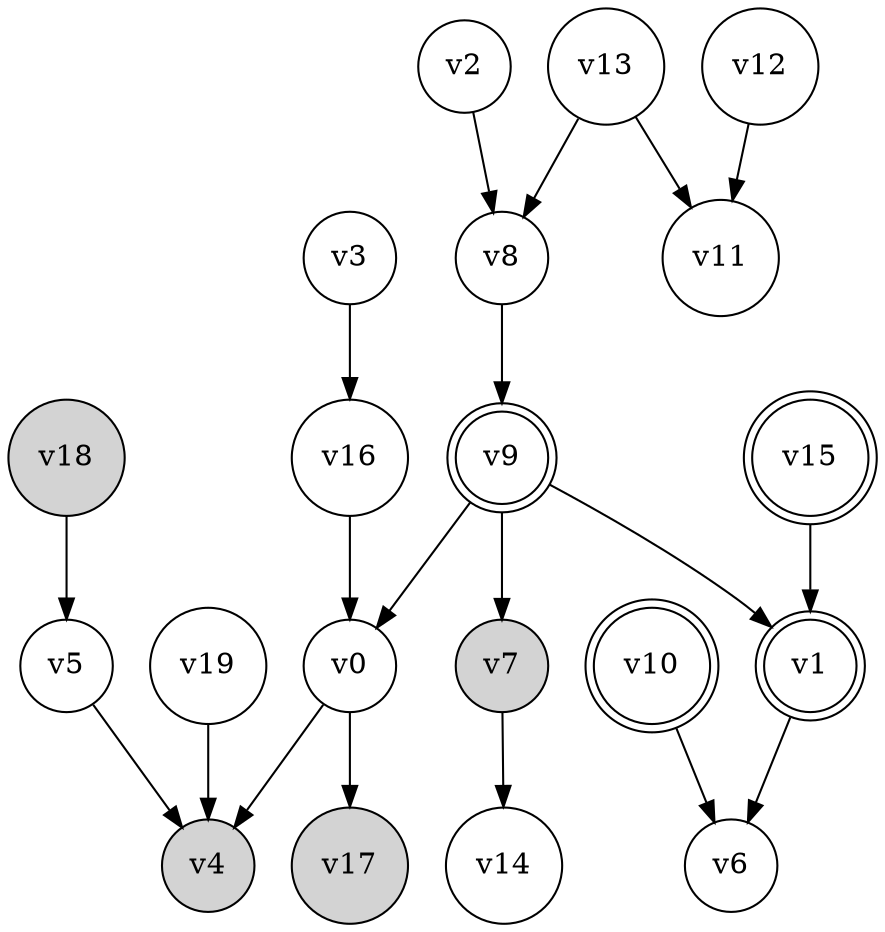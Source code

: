digraph {
	rankdir=TD
	v0 [shape=circle]
	v1 [shape=doublecircle]
	v2 [shape=circle]
	v3 [shape=circle]
	v4 [shape=circle style=filled]
	v5 [shape=circle]
	v6 [shape=circle]
	v7 [shape=circle style=filled]
	v8 [shape=circle]
	v9 [shape=doublecircle]
	v10 [shape=doublecircle]
	v11 [shape=circle]
	v12 [shape=circle]
	v13 [shape=circle]
	v14 [shape=circle]
	v15 [shape=doublecircle]
	v16 [shape=circle]
	v17 [shape=circle style=filled]
	v18 [shape=circle style=filled]
	v19 [shape=circle]
	v0 -> v4
	v0 -> v17
	v1 -> v6
	v2 -> v8
	v3 -> v16
	v5 -> v4
	v7 -> v14
	v8 -> v9
	v9 -> v7
	v9 -> v1
	v9 -> v0
	v10 -> v6
	v12 -> v11
	v13 -> v11
	v13 -> v8
	v15 -> v1
	v16 -> v0
	v18 -> v5
	v19 -> v4
}
